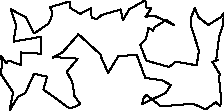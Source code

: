unitsize(0.001cm);
draw((1380,939)--(1187,706));
draw((1187,706)--(1286,525));
draw((1286,525)--(1323,280));
draw((1323,280)--(1429,134));
draw((1429,134)--(1256,61));
draw((1256,61)--(1178,100));
draw((1178,100)--(953,268));
draw((953,268)--(776,392));
draw((776,392)--(839,620));
draw((839,620)--(611,673));
draw((611,673)--(457,334));
draw((457,334)--(327,265));
draw((327,265)--(178,24));
draw((178,24)--(241,341));
draw((241,341)--(19,674));
draw((19,674)--(53,857));
draw((53,857)--(22,987));
draw((22,987)--(123,862));
draw((123,862)--(161,906));
draw((161,906)--(376,825));
draw((376,825)--(378,1048));
draw((378,1048)--(742,1025));
draw((742,1025)--(738,1325));
draw((738,1325)--(252,1240));
draw((252,1240)--(274,1420));
draw((274,1420)--(298,1513));
draw((298,1513)--(198,1810));
draw((198,1810)--(463,1670));
draw((463,1670)--(611,1384));
draw((611,1384)--(872,1559));
draw((872,1559)--(928,1700));
draw((928,1700)--(929,1766));
draw((929,1766)--(890,1846));
draw((890,1846)--(1234,1946));
draw((1234,1946)--(1247,1945));
draw((1247,1945)--(1251,1832));
draw((1251,1832)--(1424,1728));
draw((1424,1728)--(1621,1830));
draw((1621,1830)--(1625,1651));
draw((1625,1651)--(1724,1642));
draw((1724,1642)--(1807,1711));
draw((1807,1711)--(2139,1806));
draw((2139,1806)--(2178,1619));
draw((2178,1619)--(2290,1810));
draw((2290,1810)--(2573,1969));
draw((2573,1969)--(2597,1830));
draw((2597,1830)--(2678,1825));
draw((2678,1825)--(2576,1676));
draw((2576,1676)--(2728,1698));
draw((2728,1698)--(3085,1528));
draw((3085,1528)--(2961,1605));
draw((2961,1605)--(2945,1622));
draw((2945,1622)--(2721,1482));
draw((2721,1482)--(2716,1432));
draw((2716,1432)--(2628,1479));
draw((2628,1479)--(2586,1286));
draw((2586,1286)--(2482,1183));
draw((2482,1183)--(2574,946));
draw((2574,946)--(2599,901));
draw((2599,901)--(2991,792));
draw((2991,792)--(3113,885));
draw((3113,885)--(3479,821));
draw((3479,821)--(3520,1079));
draw((3520,1079)--(3384,1498));
draw((3384,1498)--(3373,1646));
draw((3373,1646)--(3447,1830));
draw((3447,1830)--(3510,1671));
draw((3510,1671)--(3683,1533));
draw((3683,1533)--(3911,1673));
draw((3911,1673)--(3955,1743));
draw((3955,1743)--(3950,1558));
draw((3950,1558)--(3874,1318));
draw((3874,1318)--(3822,899));
draw((3822,899)--(3854,923));
draw((3854,923)--(3756,882));
draw((3756,882)--(3888,666));
draw((3888,666)--(3875,598));
draw((3875,598)--(3913,192));
draw((3913,192)--(3893,102));
draw((3893,102)--(3815,169));
draw((3815,169)--(3640,43));
draw((3640,43)--(3416,143));
draw((3416,143)--(2848,96));
draw((2848,96)--(2588,302));
draw((2588,302)--(2542,236));
draw((2542,236)--(2519,135));
draw((2519,135)--(2936,337));
draw((2936,337)--(3022,474));
draw((3022,474)--(2863,558));
draw((2863,558)--(2573,599));
draw((2573,599)--(2421,1007));
draw((2421,1007)--(2097,981));
draw((2097,981)--(1917,687));
draw((1917,687)--(1795,962));
draw((1795,962)--(1787,1009));
draw((1787,1009)--(1393,1368));
draw((1393,1368)--(1115,1052));
draw((1115,1052)--(938,955));
draw((938,955)--(984,965));
draw((984,965)--(1380,939));
